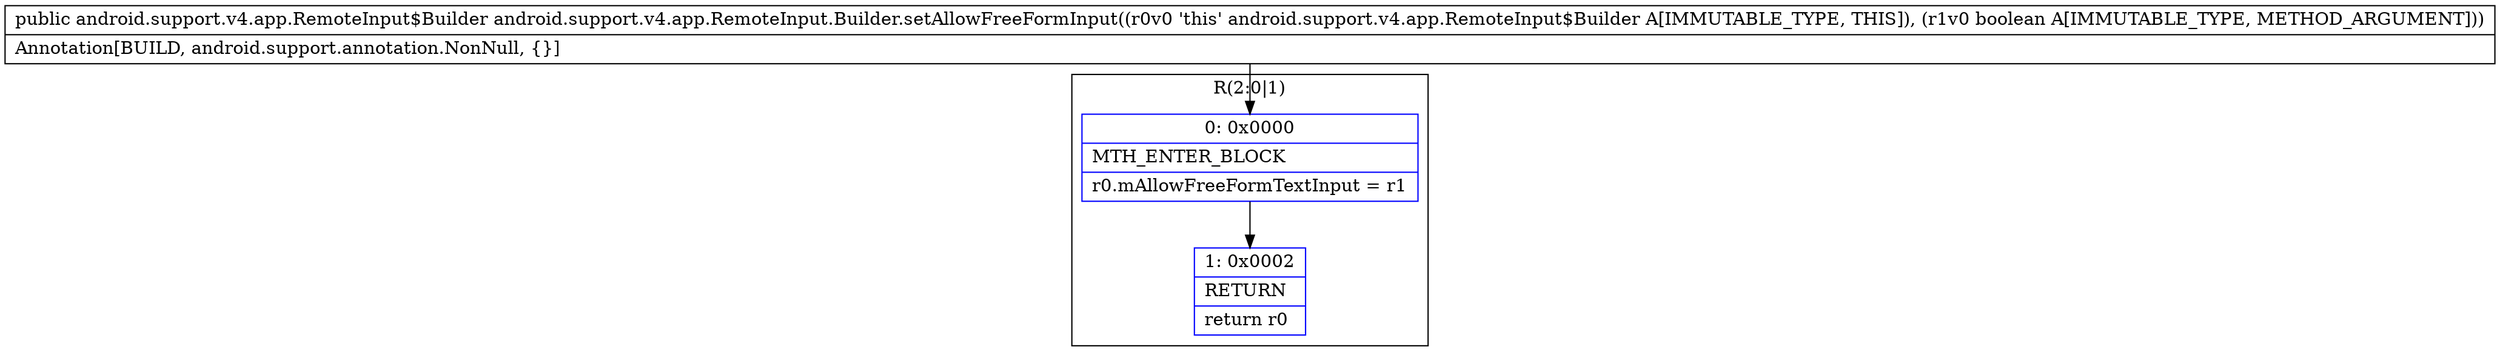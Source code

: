 digraph "CFG forandroid.support.v4.app.RemoteInput.Builder.setAllowFreeFormInput(Z)Landroid\/support\/v4\/app\/RemoteInput$Builder;" {
subgraph cluster_Region_1011695665 {
label = "R(2:0|1)";
node [shape=record,color=blue];
Node_0 [shape=record,label="{0\:\ 0x0000|MTH_ENTER_BLOCK\l|r0.mAllowFreeFormTextInput = r1\l}"];
Node_1 [shape=record,label="{1\:\ 0x0002|RETURN\l|return r0\l}"];
}
MethodNode[shape=record,label="{public android.support.v4.app.RemoteInput$Builder android.support.v4.app.RemoteInput.Builder.setAllowFreeFormInput((r0v0 'this' android.support.v4.app.RemoteInput$Builder A[IMMUTABLE_TYPE, THIS]), (r1v0 boolean A[IMMUTABLE_TYPE, METHOD_ARGUMENT]))  | Annotation[BUILD, android.support.annotation.NonNull, \{\}]\l}"];
MethodNode -> Node_0;
Node_0 -> Node_1;
}

